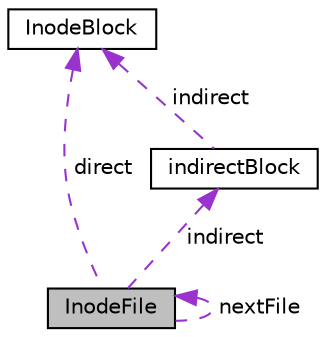 digraph "InodeFile"
{
 // LATEX_PDF_SIZE
  edge [fontname="Helvetica",fontsize="10",labelfontname="Helvetica",labelfontsize="10"];
  node [fontname="Helvetica",fontsize="10",shape=record];
  Node1 [label="InodeFile",height=0.2,width=0.4,color="black", fillcolor="grey75", style="filled", fontcolor="black",tooltip="die struct ,die die Verwaltung einer Festplatte ueber Bloecke ermoeglich"];
  Node2 -> Node1 [dir="back",color="darkorchid3",fontsize="10",style="dashed",label=" indirect" ,fontname="Helvetica"];
  Node2 [label="indirectBlock",height=0.2,width=0.4,color="black", fillcolor="white", style="filled",URL="$structindirect_block.html",tooltip="indirect Zeiger auf 128 Blocks"];
  Node3 -> Node2 [dir="back",color="darkorchid3",fontsize="10",style="dashed",label=" indirect" ,fontname="Helvetica"];
  Node3 [label="InodeBlock",height=0.2,width=0.4,color="black", fillcolor="white", style="filled",URL="$struct_inode_block.html",tooltip="die struct ,die die Verwaltung einer Festplatte ueber InodeBloecke ermoeglich"];
  Node1 -> Node1 [dir="back",color="darkorchid3",fontsize="10",style="dashed",label=" nextFile" ,fontname="Helvetica"];
  Node3 -> Node1 [dir="back",color="darkorchid3",fontsize="10",style="dashed",label=" direct" ,fontname="Helvetica"];
}
